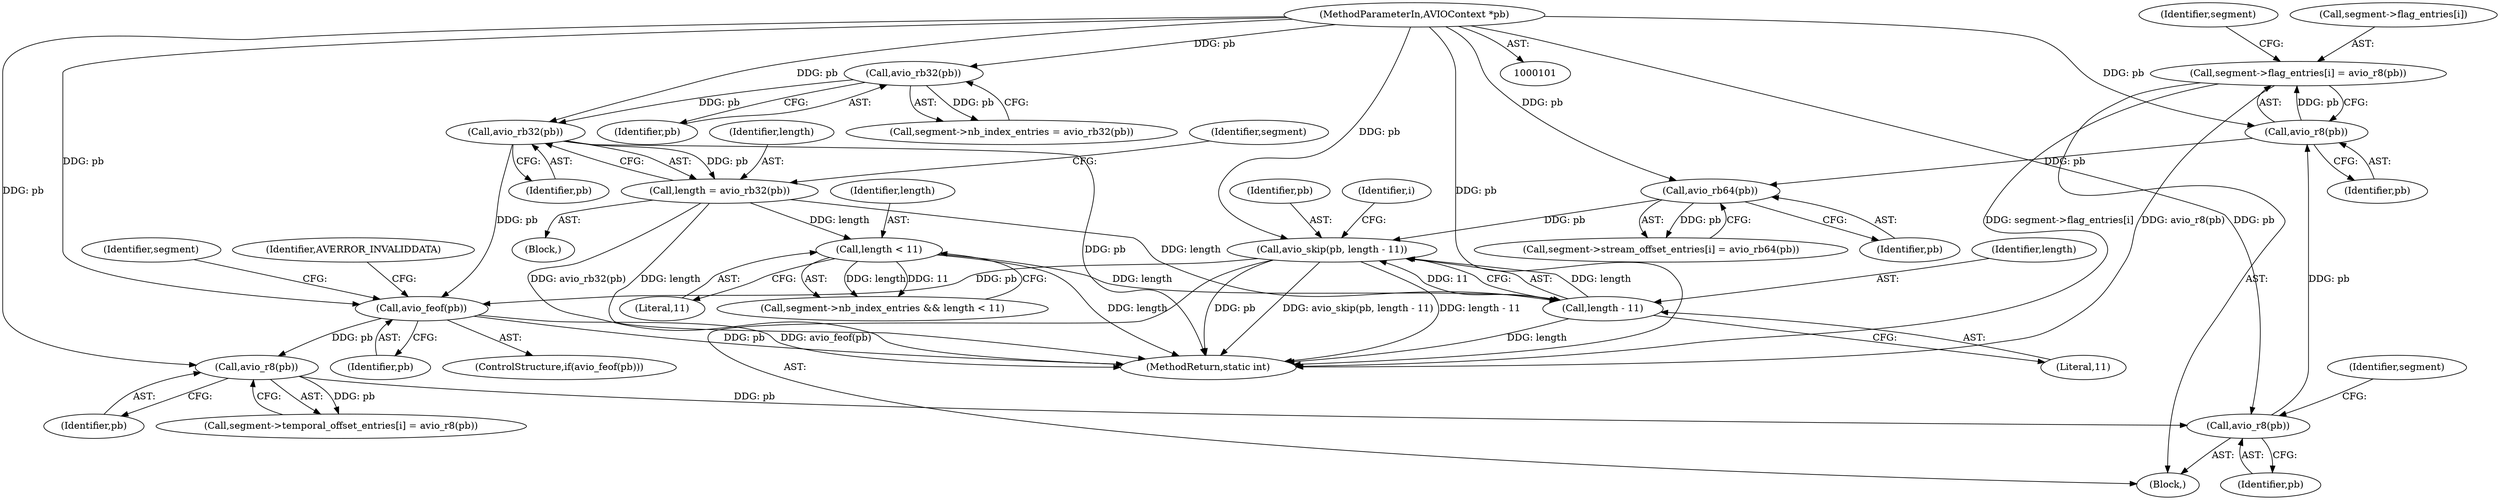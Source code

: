 digraph "0_FFmpeg_900f39692ca0337a98a7cf047e4e2611071810c2@array" {
"1000213" [label="(Call,segment->flag_entries[i] = avio_r8(pb))"];
"1000219" [label="(Call,avio_r8(pb))"];
"1000211" [label="(Call,avio_r8(pb))"];
"1000209" [label="(Call,avio_r8(pb))"];
"1000199" [label="(Call,avio_feof(pb))"];
"1000229" [label="(Call,avio_skip(pb, length - 11))"];
"1000227" [label="(Call,avio_rb64(pb))"];
"1000102" [label="(MethodParameterIn,AVIOContext *pb)"];
"1000231" [label="(Call,length - 11)"];
"1000113" [label="(Call,length = avio_rb32(pb))"];
"1000115" [label="(Call,avio_rb32(pb))"];
"1000111" [label="(Call,avio_rb32(pb))"];
"1000122" [label="(Call,length < 11)"];
"1000116" [label="(Identifier,pb)"];
"1000206" [label="(Identifier,segment)"];
"1000111" [label="(Call,avio_rb32(pb))"];
"1000220" [label="(Identifier,pb)"];
"1000102" [label="(MethodParameterIn,AVIOContext *pb)"];
"1000219" [label="(Call,avio_r8(pb))"];
"1000199" [label="(Call,avio_feof(pb))"];
"1000221" [label="(Call,segment->stream_offset_entries[i] = avio_rb64(pb))"];
"1000232" [label="(Identifier,length)"];
"1000197" [label="(Block,)"];
"1000114" [label="(Identifier,length)"];
"1000120" [label="(Identifier,segment)"];
"1000115" [label="(Call,avio_rb32(pb))"];
"1000196" [label="(Identifier,i)"];
"1000212" [label="(Identifier,pb)"];
"1000236" [label="(MethodReturn,static int)"];
"1000213" [label="(Call,segment->flag_entries[i] = avio_r8(pb))"];
"1000113" [label="(Call,length = avio_rb32(pb))"];
"1000118" [label="(Call,segment->nb_index_entries && length < 11)"];
"1000124" [label="(Literal,11)"];
"1000230" [label="(Identifier,pb)"];
"1000123" [label="(Identifier,length)"];
"1000211" [label="(Call,avio_r8(pb))"];
"1000112" [label="(Identifier,pb)"];
"1000227" [label="(Call,avio_rb64(pb))"];
"1000216" [label="(Identifier,segment)"];
"1000200" [label="(Identifier,pb)"];
"1000224" [label="(Identifier,segment)"];
"1000198" [label="(ControlStructure,if(avio_feof(pb)))"];
"1000231" [label="(Call,length - 11)"];
"1000210" [label="(Identifier,pb)"];
"1000228" [label="(Identifier,pb)"];
"1000107" [label="(Call,segment->nb_index_entries = avio_rb32(pb))"];
"1000214" [label="(Call,segment->flag_entries[i])"];
"1000203" [label="(Call,segment->temporal_offset_entries[i] = avio_r8(pb))"];
"1000233" [label="(Literal,11)"];
"1000209" [label="(Call,avio_r8(pb))"];
"1000202" [label="(Identifier,AVERROR_INVALIDDATA)"];
"1000122" [label="(Call,length < 11)"];
"1000104" [label="(Block,)"];
"1000229" [label="(Call,avio_skip(pb, length - 11))"];
"1000213" -> "1000197"  [label="AST: "];
"1000213" -> "1000219"  [label="CFG: "];
"1000214" -> "1000213"  [label="AST: "];
"1000219" -> "1000213"  [label="AST: "];
"1000224" -> "1000213"  [label="CFG: "];
"1000213" -> "1000236"  [label="DDG: avio_r8(pb)"];
"1000213" -> "1000236"  [label="DDG: segment->flag_entries[i]"];
"1000219" -> "1000213"  [label="DDG: pb"];
"1000219" -> "1000220"  [label="CFG: "];
"1000220" -> "1000219"  [label="AST: "];
"1000211" -> "1000219"  [label="DDG: pb"];
"1000102" -> "1000219"  [label="DDG: pb"];
"1000219" -> "1000227"  [label="DDG: pb"];
"1000211" -> "1000197"  [label="AST: "];
"1000211" -> "1000212"  [label="CFG: "];
"1000212" -> "1000211"  [label="AST: "];
"1000216" -> "1000211"  [label="CFG: "];
"1000209" -> "1000211"  [label="DDG: pb"];
"1000102" -> "1000211"  [label="DDG: pb"];
"1000209" -> "1000203"  [label="AST: "];
"1000209" -> "1000210"  [label="CFG: "];
"1000210" -> "1000209"  [label="AST: "];
"1000203" -> "1000209"  [label="CFG: "];
"1000209" -> "1000203"  [label="DDG: pb"];
"1000199" -> "1000209"  [label="DDG: pb"];
"1000102" -> "1000209"  [label="DDG: pb"];
"1000199" -> "1000198"  [label="AST: "];
"1000199" -> "1000200"  [label="CFG: "];
"1000200" -> "1000199"  [label="AST: "];
"1000202" -> "1000199"  [label="CFG: "];
"1000206" -> "1000199"  [label="CFG: "];
"1000199" -> "1000236"  [label="DDG: pb"];
"1000199" -> "1000236"  [label="DDG: avio_feof(pb)"];
"1000229" -> "1000199"  [label="DDG: pb"];
"1000115" -> "1000199"  [label="DDG: pb"];
"1000102" -> "1000199"  [label="DDG: pb"];
"1000229" -> "1000197"  [label="AST: "];
"1000229" -> "1000231"  [label="CFG: "];
"1000230" -> "1000229"  [label="AST: "];
"1000231" -> "1000229"  [label="AST: "];
"1000196" -> "1000229"  [label="CFG: "];
"1000229" -> "1000236"  [label="DDG: avio_skip(pb, length - 11)"];
"1000229" -> "1000236"  [label="DDG: length - 11"];
"1000229" -> "1000236"  [label="DDG: pb"];
"1000227" -> "1000229"  [label="DDG: pb"];
"1000102" -> "1000229"  [label="DDG: pb"];
"1000231" -> "1000229"  [label="DDG: length"];
"1000231" -> "1000229"  [label="DDG: 11"];
"1000227" -> "1000221"  [label="AST: "];
"1000227" -> "1000228"  [label="CFG: "];
"1000228" -> "1000227"  [label="AST: "];
"1000221" -> "1000227"  [label="CFG: "];
"1000227" -> "1000221"  [label="DDG: pb"];
"1000102" -> "1000227"  [label="DDG: pb"];
"1000102" -> "1000101"  [label="AST: "];
"1000102" -> "1000236"  [label="DDG: pb"];
"1000102" -> "1000111"  [label="DDG: pb"];
"1000102" -> "1000115"  [label="DDG: pb"];
"1000231" -> "1000233"  [label="CFG: "];
"1000232" -> "1000231"  [label="AST: "];
"1000233" -> "1000231"  [label="AST: "];
"1000231" -> "1000236"  [label="DDG: length"];
"1000113" -> "1000231"  [label="DDG: length"];
"1000122" -> "1000231"  [label="DDG: length"];
"1000113" -> "1000104"  [label="AST: "];
"1000113" -> "1000115"  [label="CFG: "];
"1000114" -> "1000113"  [label="AST: "];
"1000115" -> "1000113"  [label="AST: "];
"1000120" -> "1000113"  [label="CFG: "];
"1000113" -> "1000236"  [label="DDG: length"];
"1000113" -> "1000236"  [label="DDG: avio_rb32(pb)"];
"1000115" -> "1000113"  [label="DDG: pb"];
"1000113" -> "1000122"  [label="DDG: length"];
"1000115" -> "1000116"  [label="CFG: "];
"1000116" -> "1000115"  [label="AST: "];
"1000115" -> "1000236"  [label="DDG: pb"];
"1000111" -> "1000115"  [label="DDG: pb"];
"1000111" -> "1000107"  [label="AST: "];
"1000111" -> "1000112"  [label="CFG: "];
"1000112" -> "1000111"  [label="AST: "];
"1000107" -> "1000111"  [label="CFG: "];
"1000111" -> "1000107"  [label="DDG: pb"];
"1000122" -> "1000118"  [label="AST: "];
"1000122" -> "1000124"  [label="CFG: "];
"1000123" -> "1000122"  [label="AST: "];
"1000124" -> "1000122"  [label="AST: "];
"1000118" -> "1000122"  [label="CFG: "];
"1000122" -> "1000236"  [label="DDG: length"];
"1000122" -> "1000118"  [label="DDG: length"];
"1000122" -> "1000118"  [label="DDG: 11"];
}
